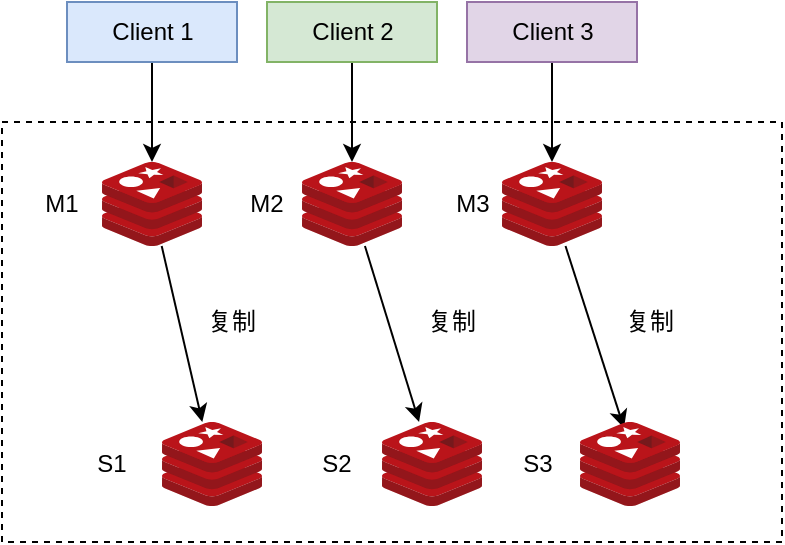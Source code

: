 <mxfile version="15.4.0" type="device"><diagram id="2ADuWgIKV_IXjUSvaReA" name="第 1 页"><mxGraphModel dx="1086" dy="846" grid="1" gridSize="10" guides="1" tooltips="1" connect="1" arrows="1" fold="1" page="1" pageScale="1" pageWidth="827" pageHeight="1169" math="0" shadow="0"><root><mxCell id="0"/><mxCell id="1" parent="0"/><mxCell id="qrKrPHcymC3G23jNUZBq-16" value="" style="rounded=0;whiteSpace=wrap;html=1;fillColor=none;dashed=1;strokeWidth=1;" vertex="1" parent="1"><mxGeometry x="100" y="140" width="390" height="210" as="geometry"/></mxCell><mxCell id="qrKrPHcymC3G23jNUZBq-7" style="rounded=0;orthogonalLoop=1;jettySize=auto;html=1;" edge="1" parent="1" source="qrKrPHcymC3G23jNUZBq-1" target="qrKrPHcymC3G23jNUZBq-4"><mxGeometry relative="1" as="geometry"/></mxCell><mxCell id="qrKrPHcymC3G23jNUZBq-1" value="" style="sketch=0;aspect=fixed;html=1;points=[];align=center;image;fontSize=12;image=img/lib/mscae/Cache_Redis_Product.svg;" vertex="1" parent="1"><mxGeometry x="150" y="160" width="50" height="42" as="geometry"/></mxCell><mxCell id="qrKrPHcymC3G23jNUZBq-8" style="rounded=0;orthogonalLoop=1;jettySize=auto;html=1;" edge="1" parent="1" source="qrKrPHcymC3G23jNUZBq-2" target="qrKrPHcymC3G23jNUZBq-5"><mxGeometry relative="1" as="geometry"/></mxCell><mxCell id="qrKrPHcymC3G23jNUZBq-2" value="" style="sketch=0;aspect=fixed;html=1;points=[];align=center;image;fontSize=12;image=img/lib/mscae/Cache_Redis_Product.svg;" vertex="1" parent="1"><mxGeometry x="250" y="160" width="50" height="42" as="geometry"/></mxCell><mxCell id="qrKrPHcymC3G23jNUZBq-9" style="rounded=0;orthogonalLoop=1;jettySize=auto;html=1;entryX=0.44;entryY=0.071;entryDx=0;entryDy=0;entryPerimeter=0;" edge="1" parent="1" source="qrKrPHcymC3G23jNUZBq-3" target="qrKrPHcymC3G23jNUZBq-6"><mxGeometry relative="1" as="geometry"/></mxCell><mxCell id="qrKrPHcymC3G23jNUZBq-3" value="" style="sketch=0;aspect=fixed;html=1;points=[];align=center;image;fontSize=12;image=img/lib/mscae/Cache_Redis_Product.svg;" vertex="1" parent="1"><mxGeometry x="350" y="160" width="50" height="42" as="geometry"/></mxCell><mxCell id="qrKrPHcymC3G23jNUZBq-4" value="" style="sketch=0;aspect=fixed;html=1;points=[];align=center;image;fontSize=12;image=img/lib/mscae/Cache_Redis_Product.svg;" vertex="1" parent="1"><mxGeometry x="180" y="290" width="50" height="42" as="geometry"/></mxCell><mxCell id="qrKrPHcymC3G23jNUZBq-5" value="" style="sketch=0;aspect=fixed;html=1;points=[];align=center;image;fontSize=12;image=img/lib/mscae/Cache_Redis_Product.svg;" vertex="1" parent="1"><mxGeometry x="290" y="290" width="50" height="42" as="geometry"/></mxCell><mxCell id="qrKrPHcymC3G23jNUZBq-6" value="" style="sketch=0;aspect=fixed;html=1;points=[];align=center;image;fontSize=12;image=img/lib/mscae/Cache_Redis_Product.svg;" vertex="1" parent="1"><mxGeometry x="389" y="290" width="50" height="42" as="geometry"/></mxCell><mxCell id="qrKrPHcymC3G23jNUZBq-12" value="复制" style="text;html=1;strokeColor=none;fillColor=none;align=center;verticalAlign=middle;whiteSpace=wrap;rounded=0;" vertex="1" parent="1"><mxGeometry x="200" y="230" width="30" height="20" as="geometry"/></mxCell><mxCell id="qrKrPHcymC3G23jNUZBq-13" value="复制" style="text;html=1;strokeColor=none;fillColor=none;align=center;verticalAlign=middle;whiteSpace=wrap;rounded=0;" vertex="1" parent="1"><mxGeometry x="310" y="230" width="30" height="20" as="geometry"/></mxCell><mxCell id="qrKrPHcymC3G23jNUZBq-15" value="复制" style="text;html=1;strokeColor=none;fillColor=none;align=center;verticalAlign=middle;whiteSpace=wrap;rounded=0;" vertex="1" parent="1"><mxGeometry x="409" y="230" width="30" height="20" as="geometry"/></mxCell><mxCell id="qrKrPHcymC3G23jNUZBq-17" value="M1" style="text;html=1;strokeColor=none;fillColor=none;align=center;verticalAlign=middle;whiteSpace=wrap;rounded=0;dashed=1;" vertex="1" parent="1"><mxGeometry x="110" y="166" width="40" height="30" as="geometry"/></mxCell><mxCell id="qrKrPHcymC3G23jNUZBq-18" value="M2" style="text;html=1;strokeColor=none;fillColor=none;align=center;verticalAlign=middle;whiteSpace=wrap;rounded=0;dashed=1;" vertex="1" parent="1"><mxGeometry x="215" y="166" width="35" height="30" as="geometry"/></mxCell><mxCell id="qrKrPHcymC3G23jNUZBq-23" value="M3" style="text;html=1;strokeColor=none;fillColor=none;align=center;verticalAlign=middle;whiteSpace=wrap;rounded=0;dashed=1;" vertex="1" parent="1"><mxGeometry x="317.5" y="166" width="35" height="30" as="geometry"/></mxCell><mxCell id="qrKrPHcymC3G23jNUZBq-24" value="S1" style="text;html=1;strokeColor=none;fillColor=none;align=center;verticalAlign=middle;whiteSpace=wrap;rounded=0;dashed=1;" vertex="1" parent="1"><mxGeometry x="140" y="296" width="30" height="30" as="geometry"/></mxCell><mxCell id="qrKrPHcymC3G23jNUZBq-27" value="S2" style="text;html=1;strokeColor=none;fillColor=none;align=center;verticalAlign=middle;whiteSpace=wrap;rounded=0;dashed=1;" vertex="1" parent="1"><mxGeometry x="250" y="296" width="35" height="30" as="geometry"/></mxCell><mxCell id="qrKrPHcymC3G23jNUZBq-28" value="S3" style="text;html=1;strokeColor=none;fillColor=none;align=center;verticalAlign=middle;whiteSpace=wrap;rounded=0;dashed=1;" vertex="1" parent="1"><mxGeometry x="350" y="296" width="36" height="30" as="geometry"/></mxCell><mxCell id="qrKrPHcymC3G23jNUZBq-33" style="edgeStyle=none;rounded=0;orthogonalLoop=1;jettySize=auto;html=1;exitX=0.5;exitY=1;exitDx=0;exitDy=0;" edge="1" parent="1" source="qrKrPHcymC3G23jNUZBq-29" target="qrKrPHcymC3G23jNUZBq-1"><mxGeometry relative="1" as="geometry"/></mxCell><mxCell id="qrKrPHcymC3G23jNUZBq-29" value="Client 1" style="rounded=0;whiteSpace=wrap;html=1;strokeWidth=1;fillColor=#dae8fc;strokeColor=#6c8ebf;" vertex="1" parent="1"><mxGeometry x="132.5" y="80" width="85" height="30" as="geometry"/></mxCell><mxCell id="qrKrPHcymC3G23jNUZBq-36" style="edgeStyle=none;rounded=0;orthogonalLoop=1;jettySize=auto;html=1;exitX=0.5;exitY=1;exitDx=0;exitDy=0;" edge="1" parent="1" source="qrKrPHcymC3G23jNUZBq-30" target="qrKrPHcymC3G23jNUZBq-2"><mxGeometry relative="1" as="geometry"/></mxCell><mxCell id="qrKrPHcymC3G23jNUZBq-30" value="Client 2" style="rounded=0;whiteSpace=wrap;html=1;strokeWidth=1;fillColor=#d5e8d4;strokeColor=#82b366;" vertex="1" parent="1"><mxGeometry x="232.5" y="80" width="85" height="30" as="geometry"/></mxCell><mxCell id="qrKrPHcymC3G23jNUZBq-35" style="edgeStyle=none;rounded=0;orthogonalLoop=1;jettySize=auto;html=1;exitX=0.5;exitY=1;exitDx=0;exitDy=0;" edge="1" parent="1" source="qrKrPHcymC3G23jNUZBq-31" target="qrKrPHcymC3G23jNUZBq-3"><mxGeometry relative="1" as="geometry"/></mxCell><mxCell id="qrKrPHcymC3G23jNUZBq-31" value="Client 3" style="rounded=0;whiteSpace=wrap;html=1;strokeWidth=1;fillColor=#e1d5e7;strokeColor=#9673a6;" vertex="1" parent="1"><mxGeometry x="332.5" y="80" width="85" height="30" as="geometry"/></mxCell></root></mxGraphModel></diagram></mxfile>